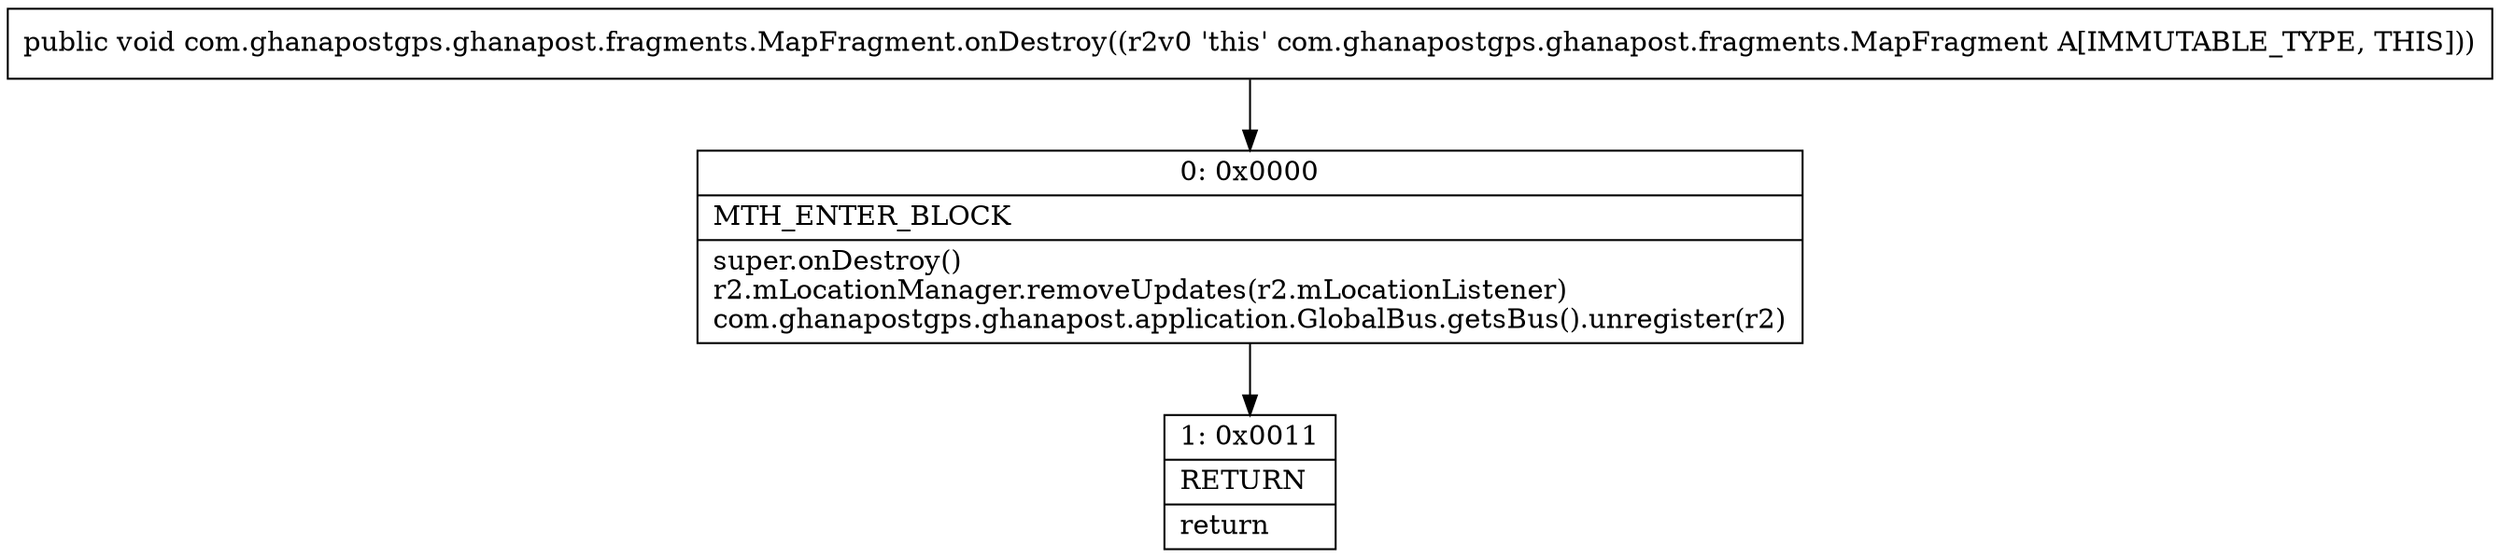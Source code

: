 digraph "CFG forcom.ghanapostgps.ghanapost.fragments.MapFragment.onDestroy()V" {
Node_0 [shape=record,label="{0\:\ 0x0000|MTH_ENTER_BLOCK\l|super.onDestroy()\lr2.mLocationManager.removeUpdates(r2.mLocationListener)\lcom.ghanapostgps.ghanapost.application.GlobalBus.getsBus().unregister(r2)\l}"];
Node_1 [shape=record,label="{1\:\ 0x0011|RETURN\l|return\l}"];
MethodNode[shape=record,label="{public void com.ghanapostgps.ghanapost.fragments.MapFragment.onDestroy((r2v0 'this' com.ghanapostgps.ghanapost.fragments.MapFragment A[IMMUTABLE_TYPE, THIS])) }"];
MethodNode -> Node_0;
Node_0 -> Node_1;
}

